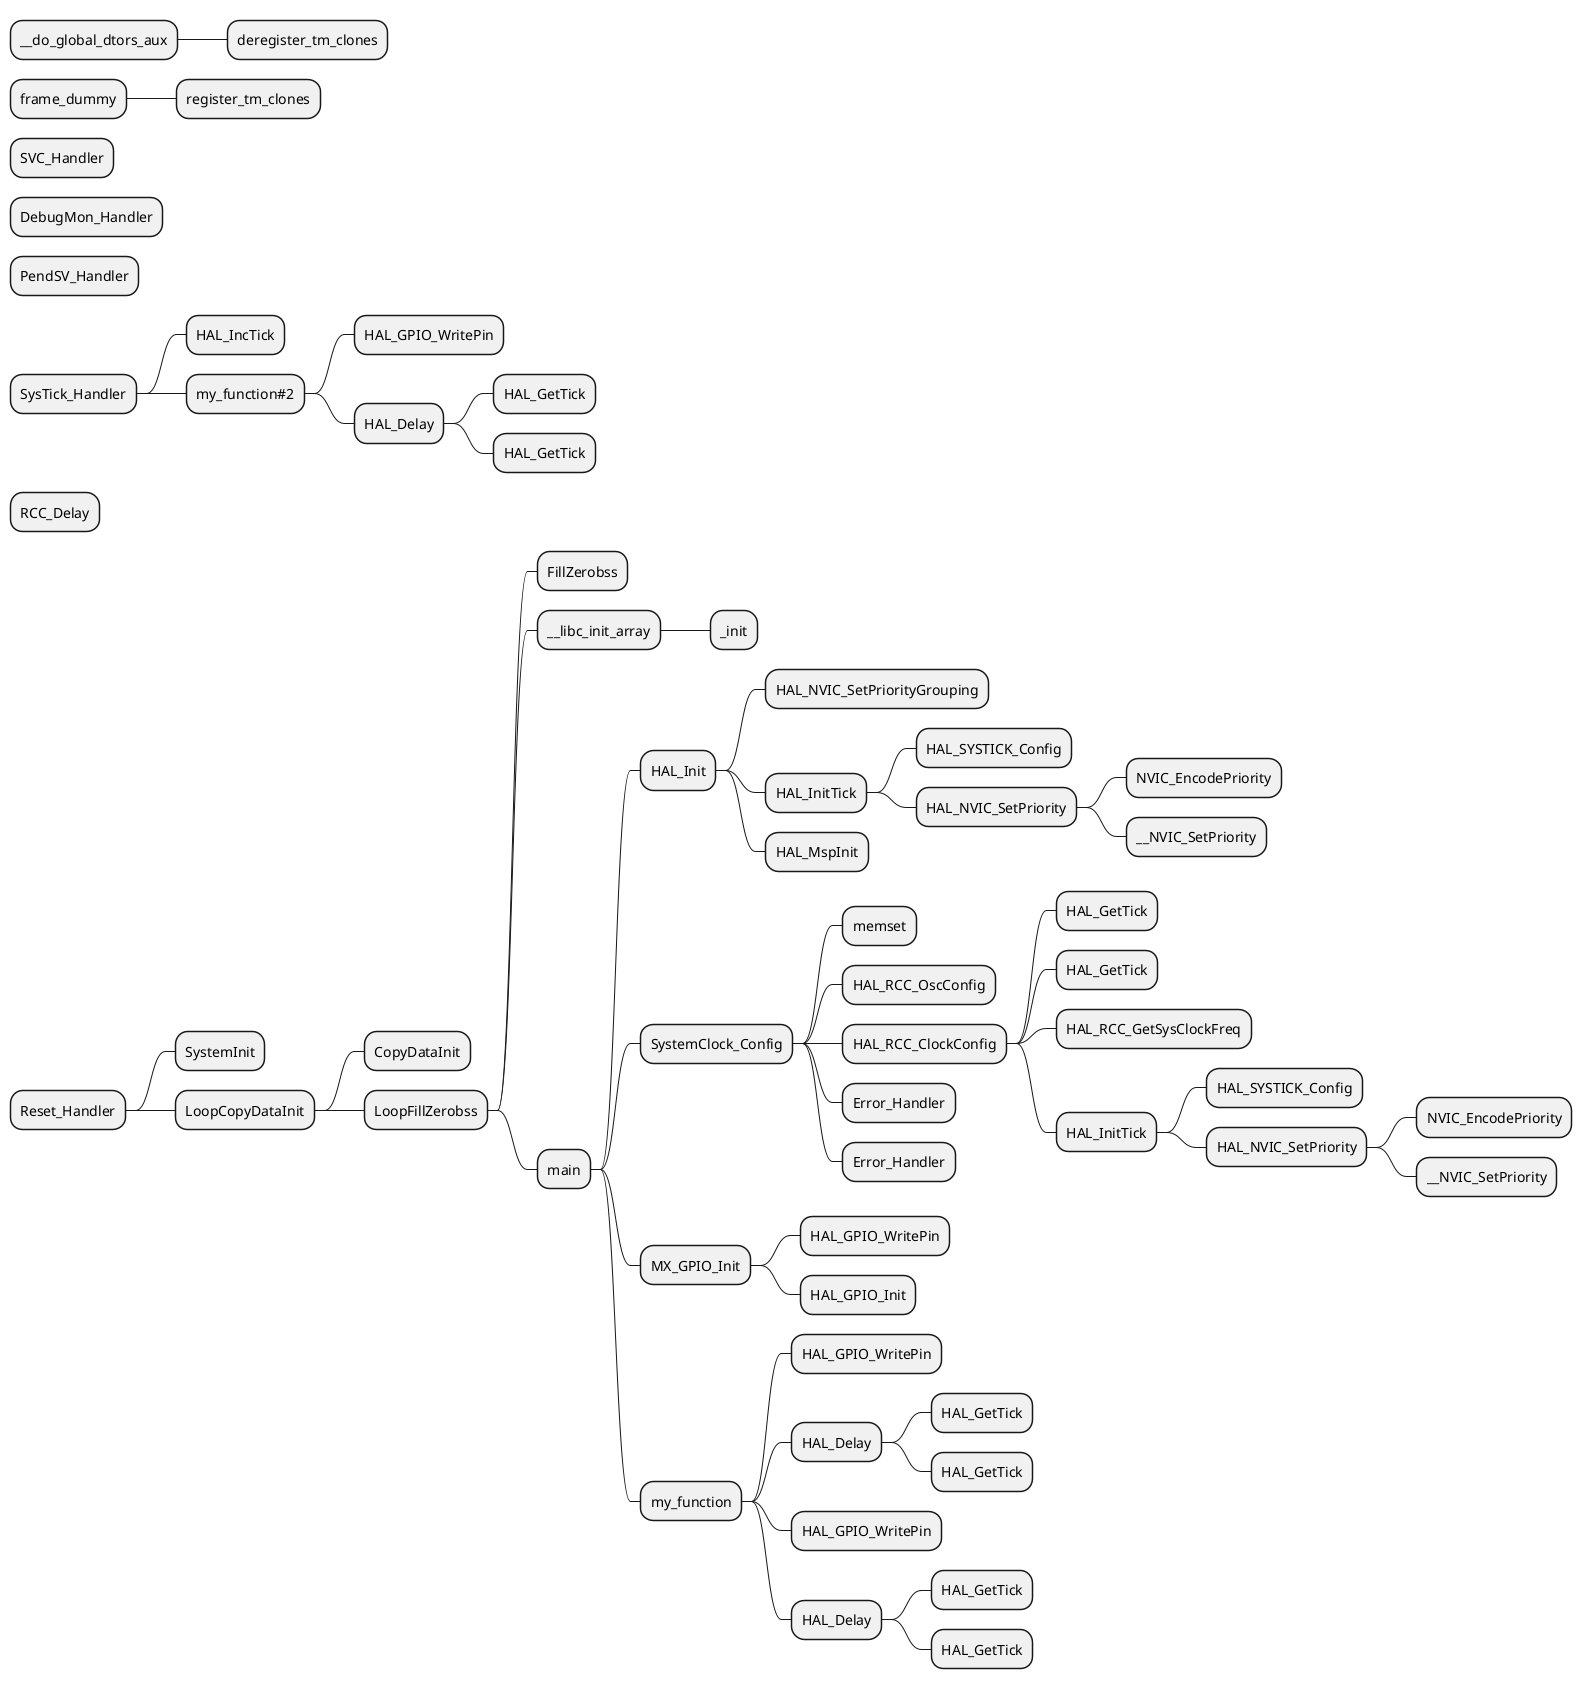 @startmindmap
* __do_global_dtors_aux
** deregister_tm_clones
* frame_dummy
** register_tm_clones
* SVC_Handler
* DebugMon_Handler
* PendSV_Handler
* SysTick_Handler
** HAL_IncTick
** my_function#2
*** HAL_GPIO_WritePin
*** HAL_Delay
**** HAL_GetTick
**** HAL_GetTick
* RCC_Delay
* Reset_Handler
** SystemInit
** LoopCopyDataInit
*** CopyDataInit
*** LoopFillZerobss
**** FillZerobss
**** __libc_init_array
***** _init
**** main
***** HAL_Init
****** HAL_NVIC_SetPriorityGrouping
****** HAL_InitTick
******* HAL_SYSTICK_Config
******* HAL_NVIC_SetPriority
******** NVIC_EncodePriority
******** __NVIC_SetPriority
****** HAL_MspInit
***** SystemClock_Config
****** memset
****** HAL_RCC_OscConfig
****** HAL_RCC_ClockConfig
******* HAL_GetTick
******* HAL_GetTick
******* HAL_RCC_GetSysClockFreq
******* HAL_InitTick
******** HAL_SYSTICK_Config
******** HAL_NVIC_SetPriority
********* NVIC_EncodePriority
********* __NVIC_SetPriority
****** Error_Handler
****** Error_Handler
***** MX_GPIO_Init
****** HAL_GPIO_WritePin
****** HAL_GPIO_Init
***** my_function
****** HAL_GPIO_WritePin
****** HAL_Delay
******* HAL_GetTick
******* HAL_GetTick
****** HAL_GPIO_WritePin
****** HAL_Delay
******* HAL_GetTick
******* HAL_GetTick
@endmindmap
